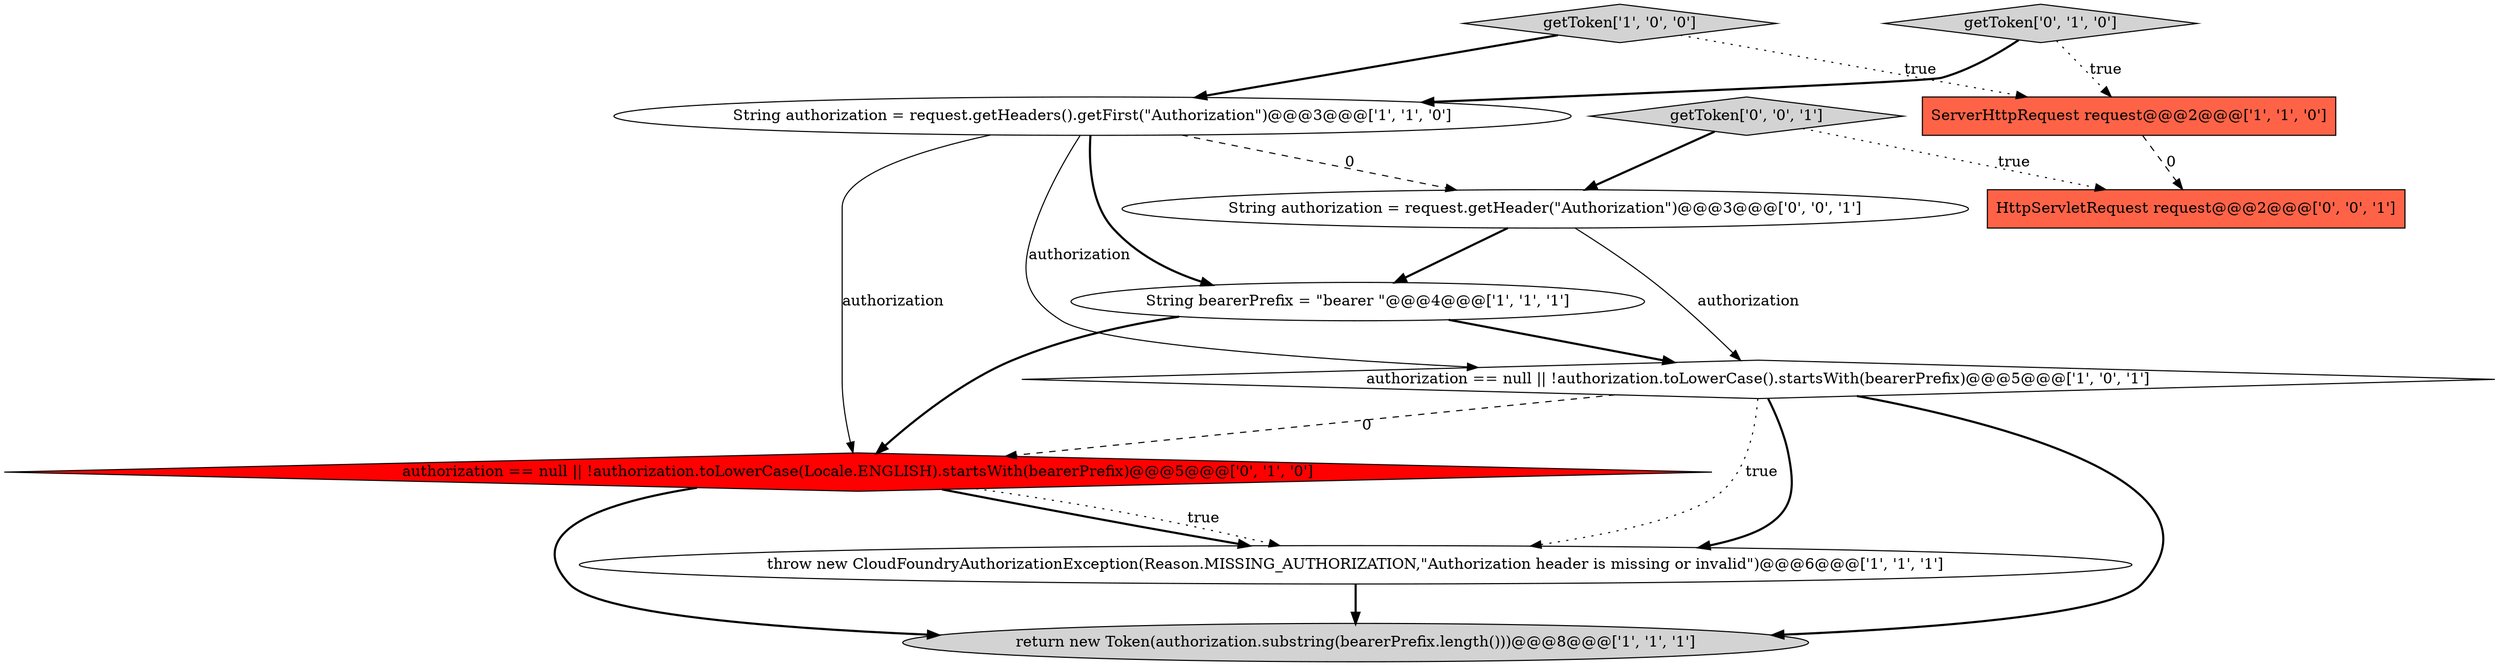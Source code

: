 digraph {
1 [style = filled, label = "throw new CloudFoundryAuthorizationException(Reason.MISSING_AUTHORIZATION,\"Authorization header is missing or invalid\")@@@6@@@['1', '1', '1']", fillcolor = white, shape = ellipse image = "AAA0AAABBB1BBB"];
4 [style = filled, label = "String authorization = request.getHeaders().getFirst(\"Authorization\")@@@3@@@['1', '1', '0']", fillcolor = white, shape = ellipse image = "AAA0AAABBB1BBB"];
8 [style = filled, label = "authorization == null || !authorization.toLowerCase(Locale.ENGLISH).startsWith(bearerPrefix)@@@5@@@['0', '1', '0']", fillcolor = red, shape = diamond image = "AAA1AAABBB2BBB"];
5 [style = filled, label = "getToken['1', '0', '0']", fillcolor = lightgray, shape = diamond image = "AAA0AAABBB1BBB"];
9 [style = filled, label = "HttpServletRequest request@@@2@@@['0', '0', '1']", fillcolor = tomato, shape = box image = "AAA0AAABBB3BBB"];
6 [style = filled, label = "return new Token(authorization.substring(bearerPrefix.length()))@@@8@@@['1', '1', '1']", fillcolor = lightgray, shape = ellipse image = "AAA0AAABBB1BBB"];
2 [style = filled, label = "String bearerPrefix = \"bearer \"@@@4@@@['1', '1', '1']", fillcolor = white, shape = ellipse image = "AAA0AAABBB1BBB"];
11 [style = filled, label = "getToken['0', '0', '1']", fillcolor = lightgray, shape = diamond image = "AAA0AAABBB3BBB"];
0 [style = filled, label = "ServerHttpRequest request@@@2@@@['1', '1', '0']", fillcolor = tomato, shape = box image = "AAA0AAABBB1BBB"];
10 [style = filled, label = "String authorization = request.getHeader(\"Authorization\")@@@3@@@['0', '0', '1']", fillcolor = white, shape = ellipse image = "AAA0AAABBB3BBB"];
3 [style = filled, label = "authorization == null || !authorization.toLowerCase().startsWith(bearerPrefix)@@@5@@@['1', '0', '1']", fillcolor = white, shape = diamond image = "AAA0AAABBB1BBB"];
7 [style = filled, label = "getToken['0', '1', '0']", fillcolor = lightgray, shape = diamond image = "AAA0AAABBB2BBB"];
3->1 [style = bold, label=""];
2->3 [style = bold, label=""];
3->6 [style = bold, label=""];
11->9 [style = dotted, label="true"];
8->6 [style = bold, label=""];
4->2 [style = bold, label=""];
7->4 [style = bold, label=""];
5->0 [style = dotted, label="true"];
7->0 [style = dotted, label="true"];
8->1 [style = bold, label=""];
8->1 [style = dotted, label="true"];
1->6 [style = bold, label=""];
11->10 [style = bold, label=""];
10->3 [style = solid, label="authorization"];
5->4 [style = bold, label=""];
3->8 [style = dashed, label="0"];
10->2 [style = bold, label=""];
4->3 [style = solid, label="authorization"];
0->9 [style = dashed, label="0"];
4->10 [style = dashed, label="0"];
3->1 [style = dotted, label="true"];
2->8 [style = bold, label=""];
4->8 [style = solid, label="authorization"];
}
